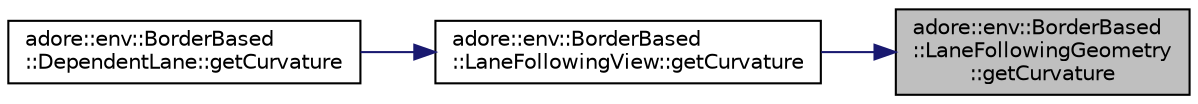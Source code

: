 digraph "adore::env::BorderBased::LaneFollowingGeometry::getCurvature"
{
 // LATEX_PDF_SIZE
  edge [fontname="Helvetica",fontsize="10",labelfontname="Helvetica",labelfontsize="10"];
  node [fontname="Helvetica",fontsize="10",shape=record];
  rankdir="RL";
  Node1 [label="adore::env::BorderBased\l::LaneFollowingGeometry\l::getCurvature",height=0.2,width=0.4,color="black", fillcolor="grey75", style="filled", fontcolor="black",tooltip="Get the curvature of the lane at a certain position."];
  Node1 -> Node2 [dir="back",color="midnightblue",fontsize="10",style="solid",fontname="Helvetica"];
  Node2 [label="adore::env::BorderBased\l::LaneFollowingView::getCurvature",height=0.2,width=0.4,color="black", fillcolor="white", style="filled",URL="$classadore_1_1env_1_1BorderBased_1_1LaneFollowingView.html#a05d7f14c93bfb0c597617437c7d402b9",tooltip=" "];
  Node2 -> Node3 [dir="back",color="midnightblue",fontsize="10",style="solid",fontname="Helvetica"];
  Node3 [label="adore::env::BorderBased\l::DependentLane::getCurvature",height=0.2,width=0.4,color="black", fillcolor="white", style="filled",URL="$classadore_1_1env_1_1BorderBased_1_1DependentLane.html#a129d43d0b10763a77b30f2a8116fc20d",tooltip=" "];
}
